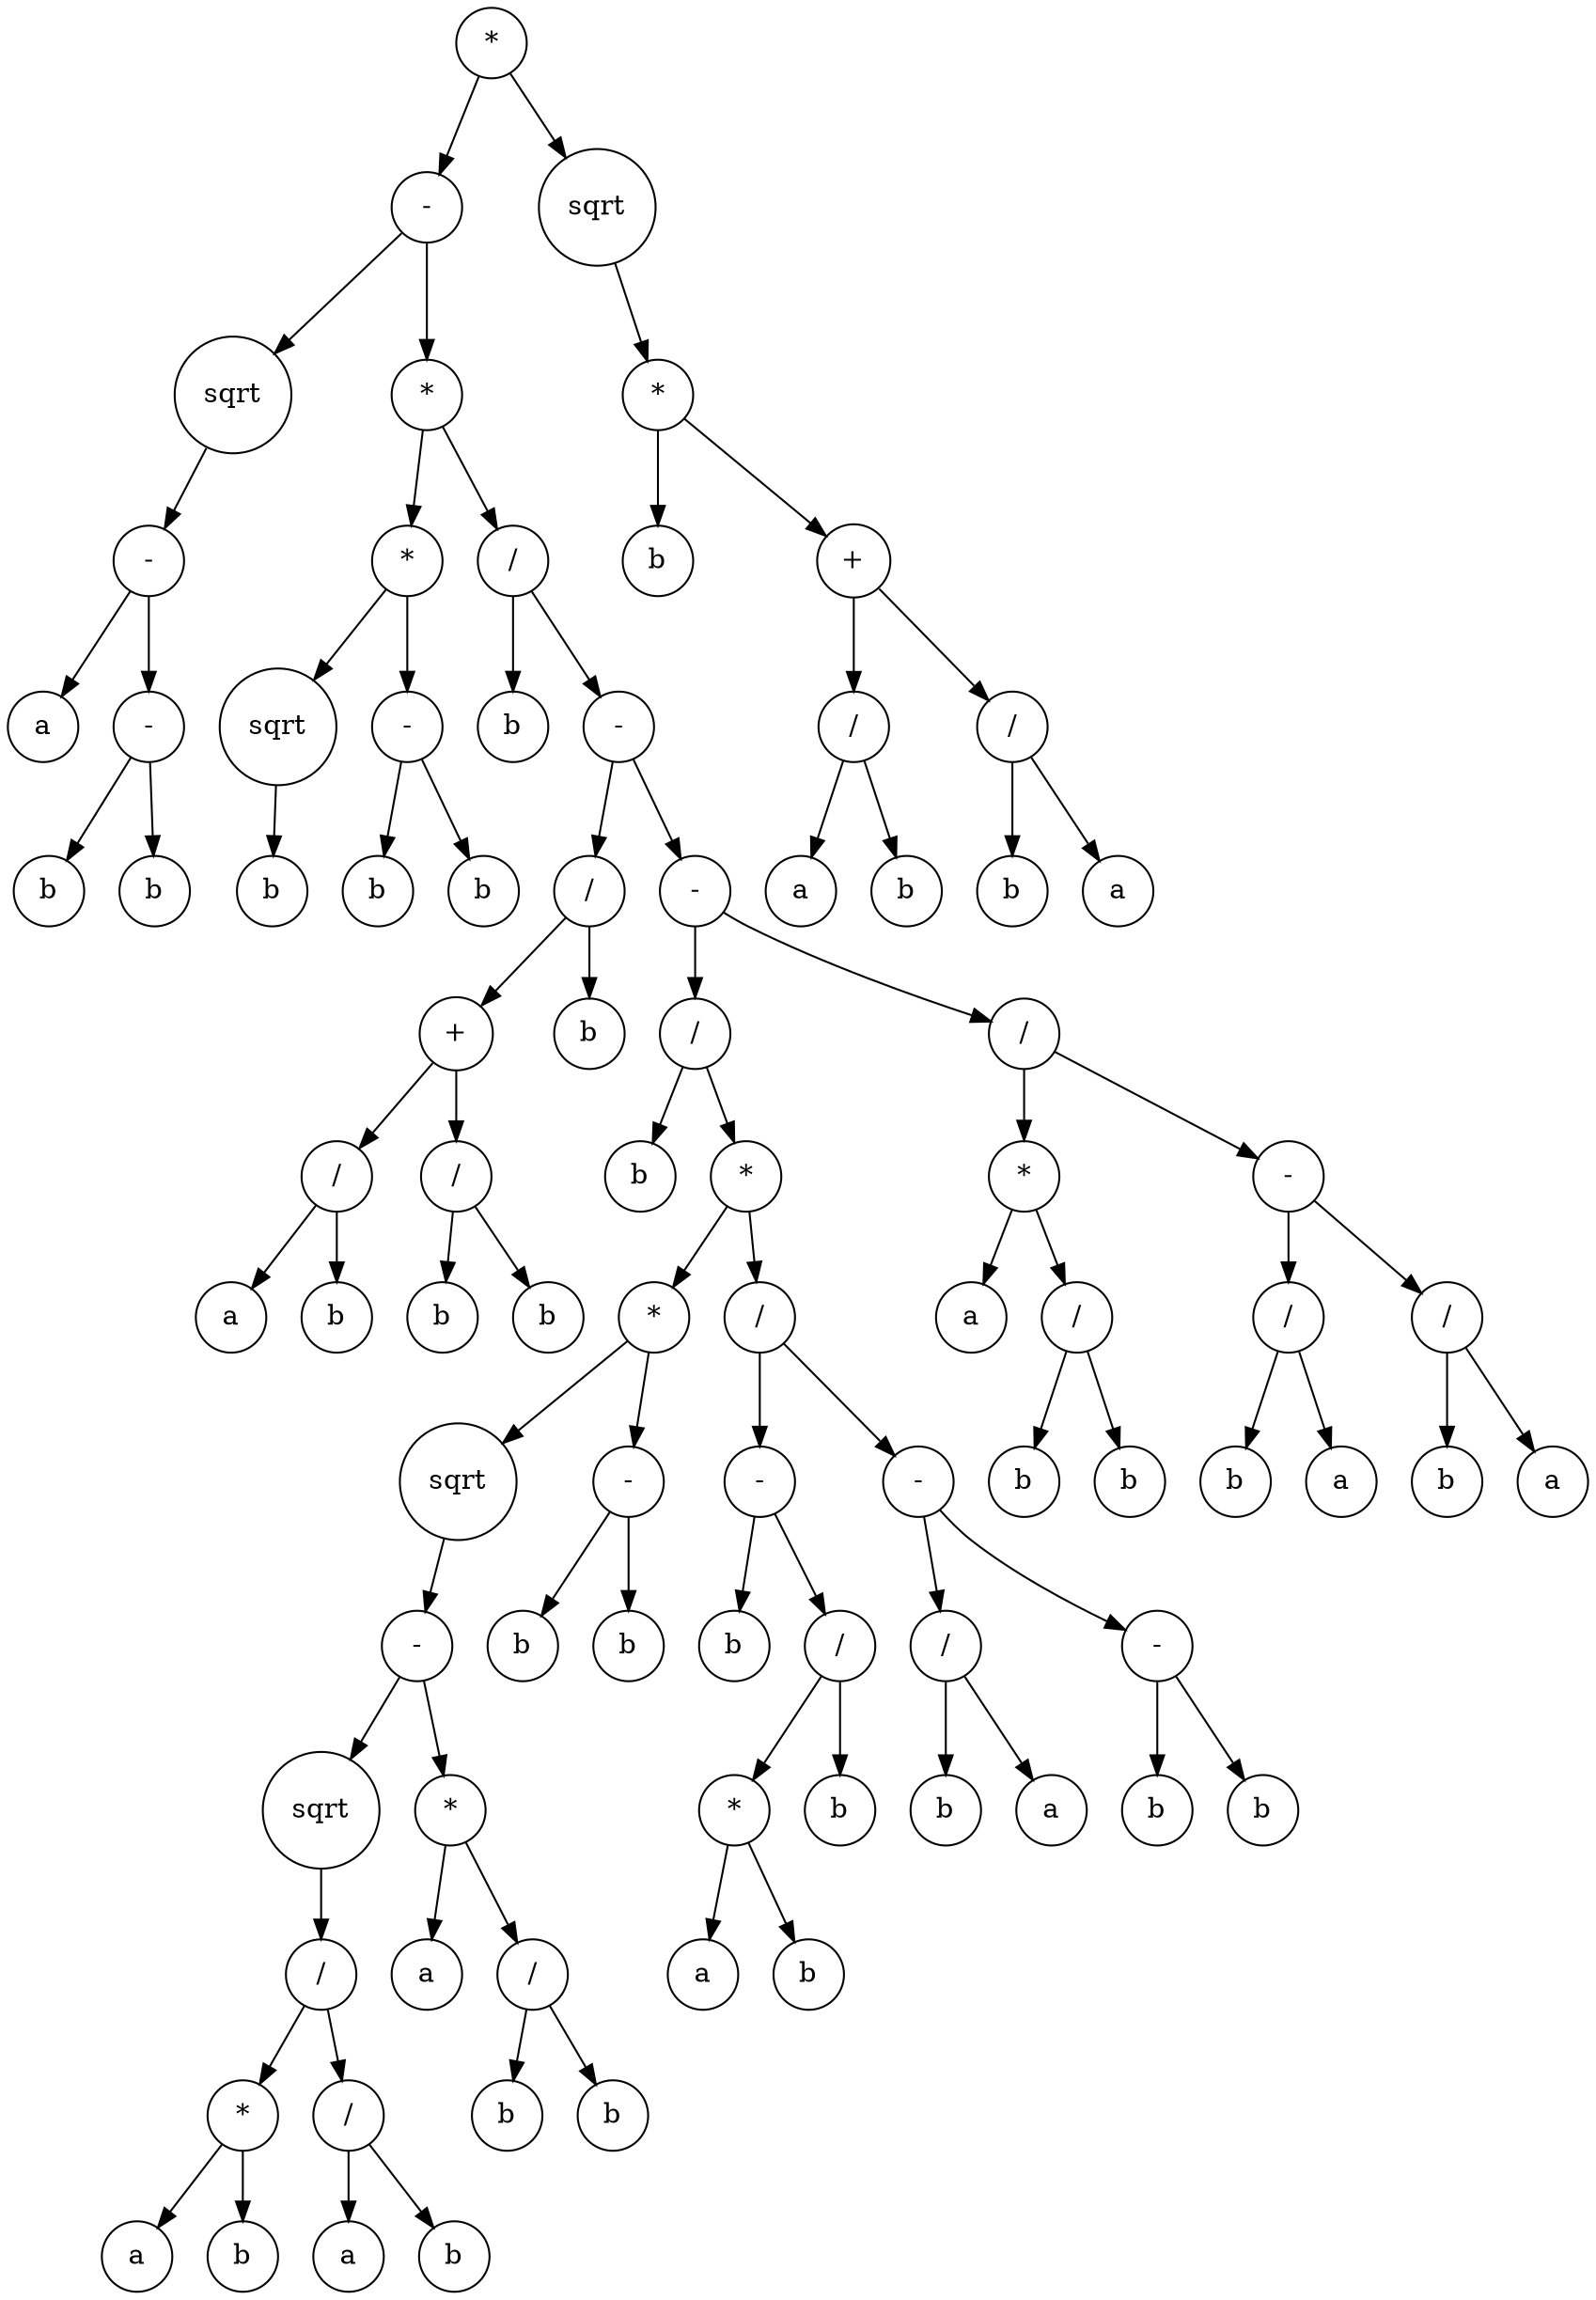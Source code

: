 digraph g {
graph [ordering=out];
node [shape=circle];
n[label = "*"];
n0[label = "-"];
n00[label = "sqrt"];
n000[label = "-"];
n0000[label = "a"];
n000 -> n0000;
n0001[label = "-"];
n00010[label = "b"];
n0001 -> n00010;
n00011[label = "b"];
n0001 -> n00011;
n000 -> n0001;
n00 -> n000;
n0 -> n00;
n01[label = "*"];
n010[label = "*"];
n0100[label = "sqrt"];
n01000[label = "b"];
n0100 -> n01000;
n010 -> n0100;
n0101[label = "-"];
n01010[label = "b"];
n0101 -> n01010;
n01011[label = "b"];
n0101 -> n01011;
n010 -> n0101;
n01 -> n010;
n011[label = "/"];
n0110[label = "b"];
n011 -> n0110;
n0111[label = "-"];
n01110[label = "/"];
n011100[label = "+"];
n0111000[label = "/"];
n01110000[label = "a"];
n0111000 -> n01110000;
n01110001[label = "b"];
n0111000 -> n01110001;
n011100 -> n0111000;
n0111001[label = "/"];
n01110010[label = "b"];
n0111001 -> n01110010;
n01110011[label = "b"];
n0111001 -> n01110011;
n011100 -> n0111001;
n01110 -> n011100;
n011101[label = "b"];
n01110 -> n011101;
n0111 -> n01110;
n01111[label = "-"];
n011110[label = "/"];
n0111100[label = "b"];
n011110 -> n0111100;
n0111101[label = "*"];
n01111010[label = "*"];
n011110100[label = "sqrt"];
n0111101000[label = "-"];
n01111010000[label = "sqrt"];
n011110100000[label = "/"];
n0111101000000[label = "*"];
n01111010000000[label = "a"];
n0111101000000 -> n01111010000000;
n01111010000001[label = "b"];
n0111101000000 -> n01111010000001;
n011110100000 -> n0111101000000;
n0111101000001[label = "/"];
n01111010000010[label = "a"];
n0111101000001 -> n01111010000010;
n01111010000011[label = "b"];
n0111101000001 -> n01111010000011;
n011110100000 -> n0111101000001;
n01111010000 -> n011110100000;
n0111101000 -> n01111010000;
n01111010001[label = "*"];
n011110100010[label = "a"];
n01111010001 -> n011110100010;
n011110100011[label = "/"];
n0111101000110[label = "b"];
n011110100011 -> n0111101000110;
n0111101000111[label = "b"];
n011110100011 -> n0111101000111;
n01111010001 -> n011110100011;
n0111101000 -> n01111010001;
n011110100 -> n0111101000;
n01111010 -> n011110100;
n011110101[label = "-"];
n0111101010[label = "b"];
n011110101 -> n0111101010;
n0111101011[label = "b"];
n011110101 -> n0111101011;
n01111010 -> n011110101;
n0111101 -> n01111010;
n01111011[label = "/"];
n011110110[label = "-"];
n0111101100[label = "b"];
n011110110 -> n0111101100;
n0111101101[label = "/"];
n01111011010[label = "*"];
n011110110100[label = "a"];
n01111011010 -> n011110110100;
n011110110101[label = "b"];
n01111011010 -> n011110110101;
n0111101101 -> n01111011010;
n01111011011[label = "b"];
n0111101101 -> n01111011011;
n011110110 -> n0111101101;
n01111011 -> n011110110;
n011110111[label = "-"];
n0111101110[label = "/"];
n01111011100[label = "b"];
n0111101110 -> n01111011100;
n01111011101[label = "a"];
n0111101110 -> n01111011101;
n011110111 -> n0111101110;
n0111101111[label = "-"];
n01111011110[label = "b"];
n0111101111 -> n01111011110;
n01111011111[label = "b"];
n0111101111 -> n01111011111;
n011110111 -> n0111101111;
n01111011 -> n011110111;
n0111101 -> n01111011;
n011110 -> n0111101;
n01111 -> n011110;
n011111[label = "/"];
n0111110[label = "*"];
n01111100[label = "a"];
n0111110 -> n01111100;
n01111101[label = "/"];
n011111010[label = "b"];
n01111101 -> n011111010;
n011111011[label = "b"];
n01111101 -> n011111011;
n0111110 -> n01111101;
n011111 -> n0111110;
n0111111[label = "-"];
n01111110[label = "/"];
n011111100[label = "b"];
n01111110 -> n011111100;
n011111101[label = "a"];
n01111110 -> n011111101;
n0111111 -> n01111110;
n01111111[label = "/"];
n011111110[label = "b"];
n01111111 -> n011111110;
n011111111[label = "a"];
n01111111 -> n011111111;
n0111111 -> n01111111;
n011111 -> n0111111;
n01111 -> n011111;
n0111 -> n01111;
n011 -> n0111;
n01 -> n011;
n0 -> n01;
n -> n0;
n1[label = "sqrt"];
n10[label = "*"];
n100[label = "b"];
n10 -> n100;
n101[label = "+"];
n1010[label = "/"];
n10100[label = "a"];
n1010 -> n10100;
n10101[label = "b"];
n1010 -> n10101;
n101 -> n1010;
n1011[label = "/"];
n10110[label = "b"];
n1011 -> n10110;
n10111[label = "a"];
n1011 -> n10111;
n101 -> n1011;
n10 -> n101;
n1 -> n10;
n -> n1;
}
